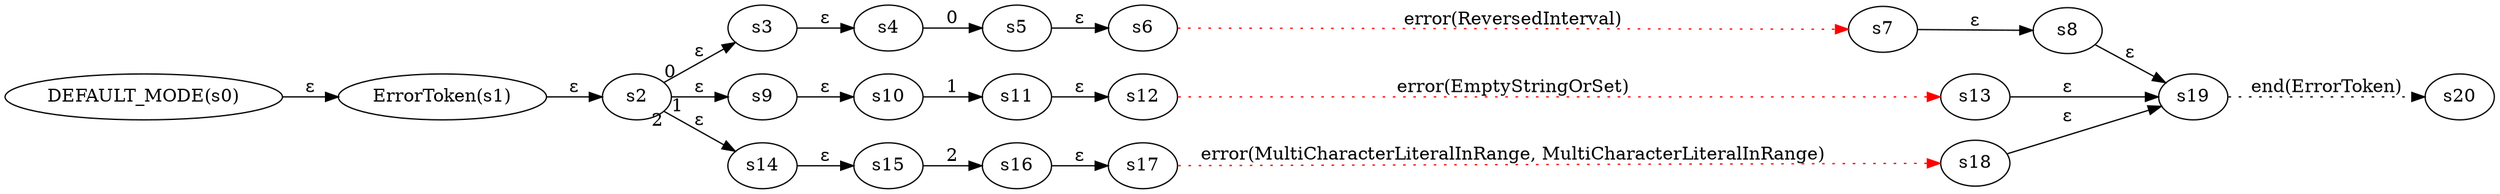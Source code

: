 digraph ATN {
  rankdir=LR;

  "DEFAULT_MODE(s0)" -> "ErrorToken(s1)" [label=ε]
  "ErrorToken(s1)" -> s2 [label=ε]
  s2 -> s3 [label=ε taillabel=0]
  s3 -> s4 [label=ε]
  s4 -> s5 [label=0]
  s5 -> s6 [label=ε]
  s6 -> s7 [label="error(ReversedInterval)" style=dotted color=red]
  s7 -> s8 [label=ε]
  s8 -> s19 [label=ε]
  s19 -> s20 [label="end(ErrorToken)" style=dotted]
  s2 -> s9 [label=ε taillabel=1]
  s9 -> s10 [label=ε]
  s10 -> s11 [label=1]
  s11 -> s12 [label=ε]
  s12 -> s13 [label="error(EmptyStringOrSet)" style=dotted color=red]
  s13 -> s19 [label=ε]
  s2 -> s14 [label=ε taillabel=2]
  s14 -> s15 [label=ε]
  s15 -> s16 [label=2]
  s16 -> s17 [label=ε]
  s17 -> s18 [label="error(MultiCharacterLiteralInRange, MultiCharacterLiteralInRange)" style=dotted color=red]
  s18 -> s19 [label=ε]
}